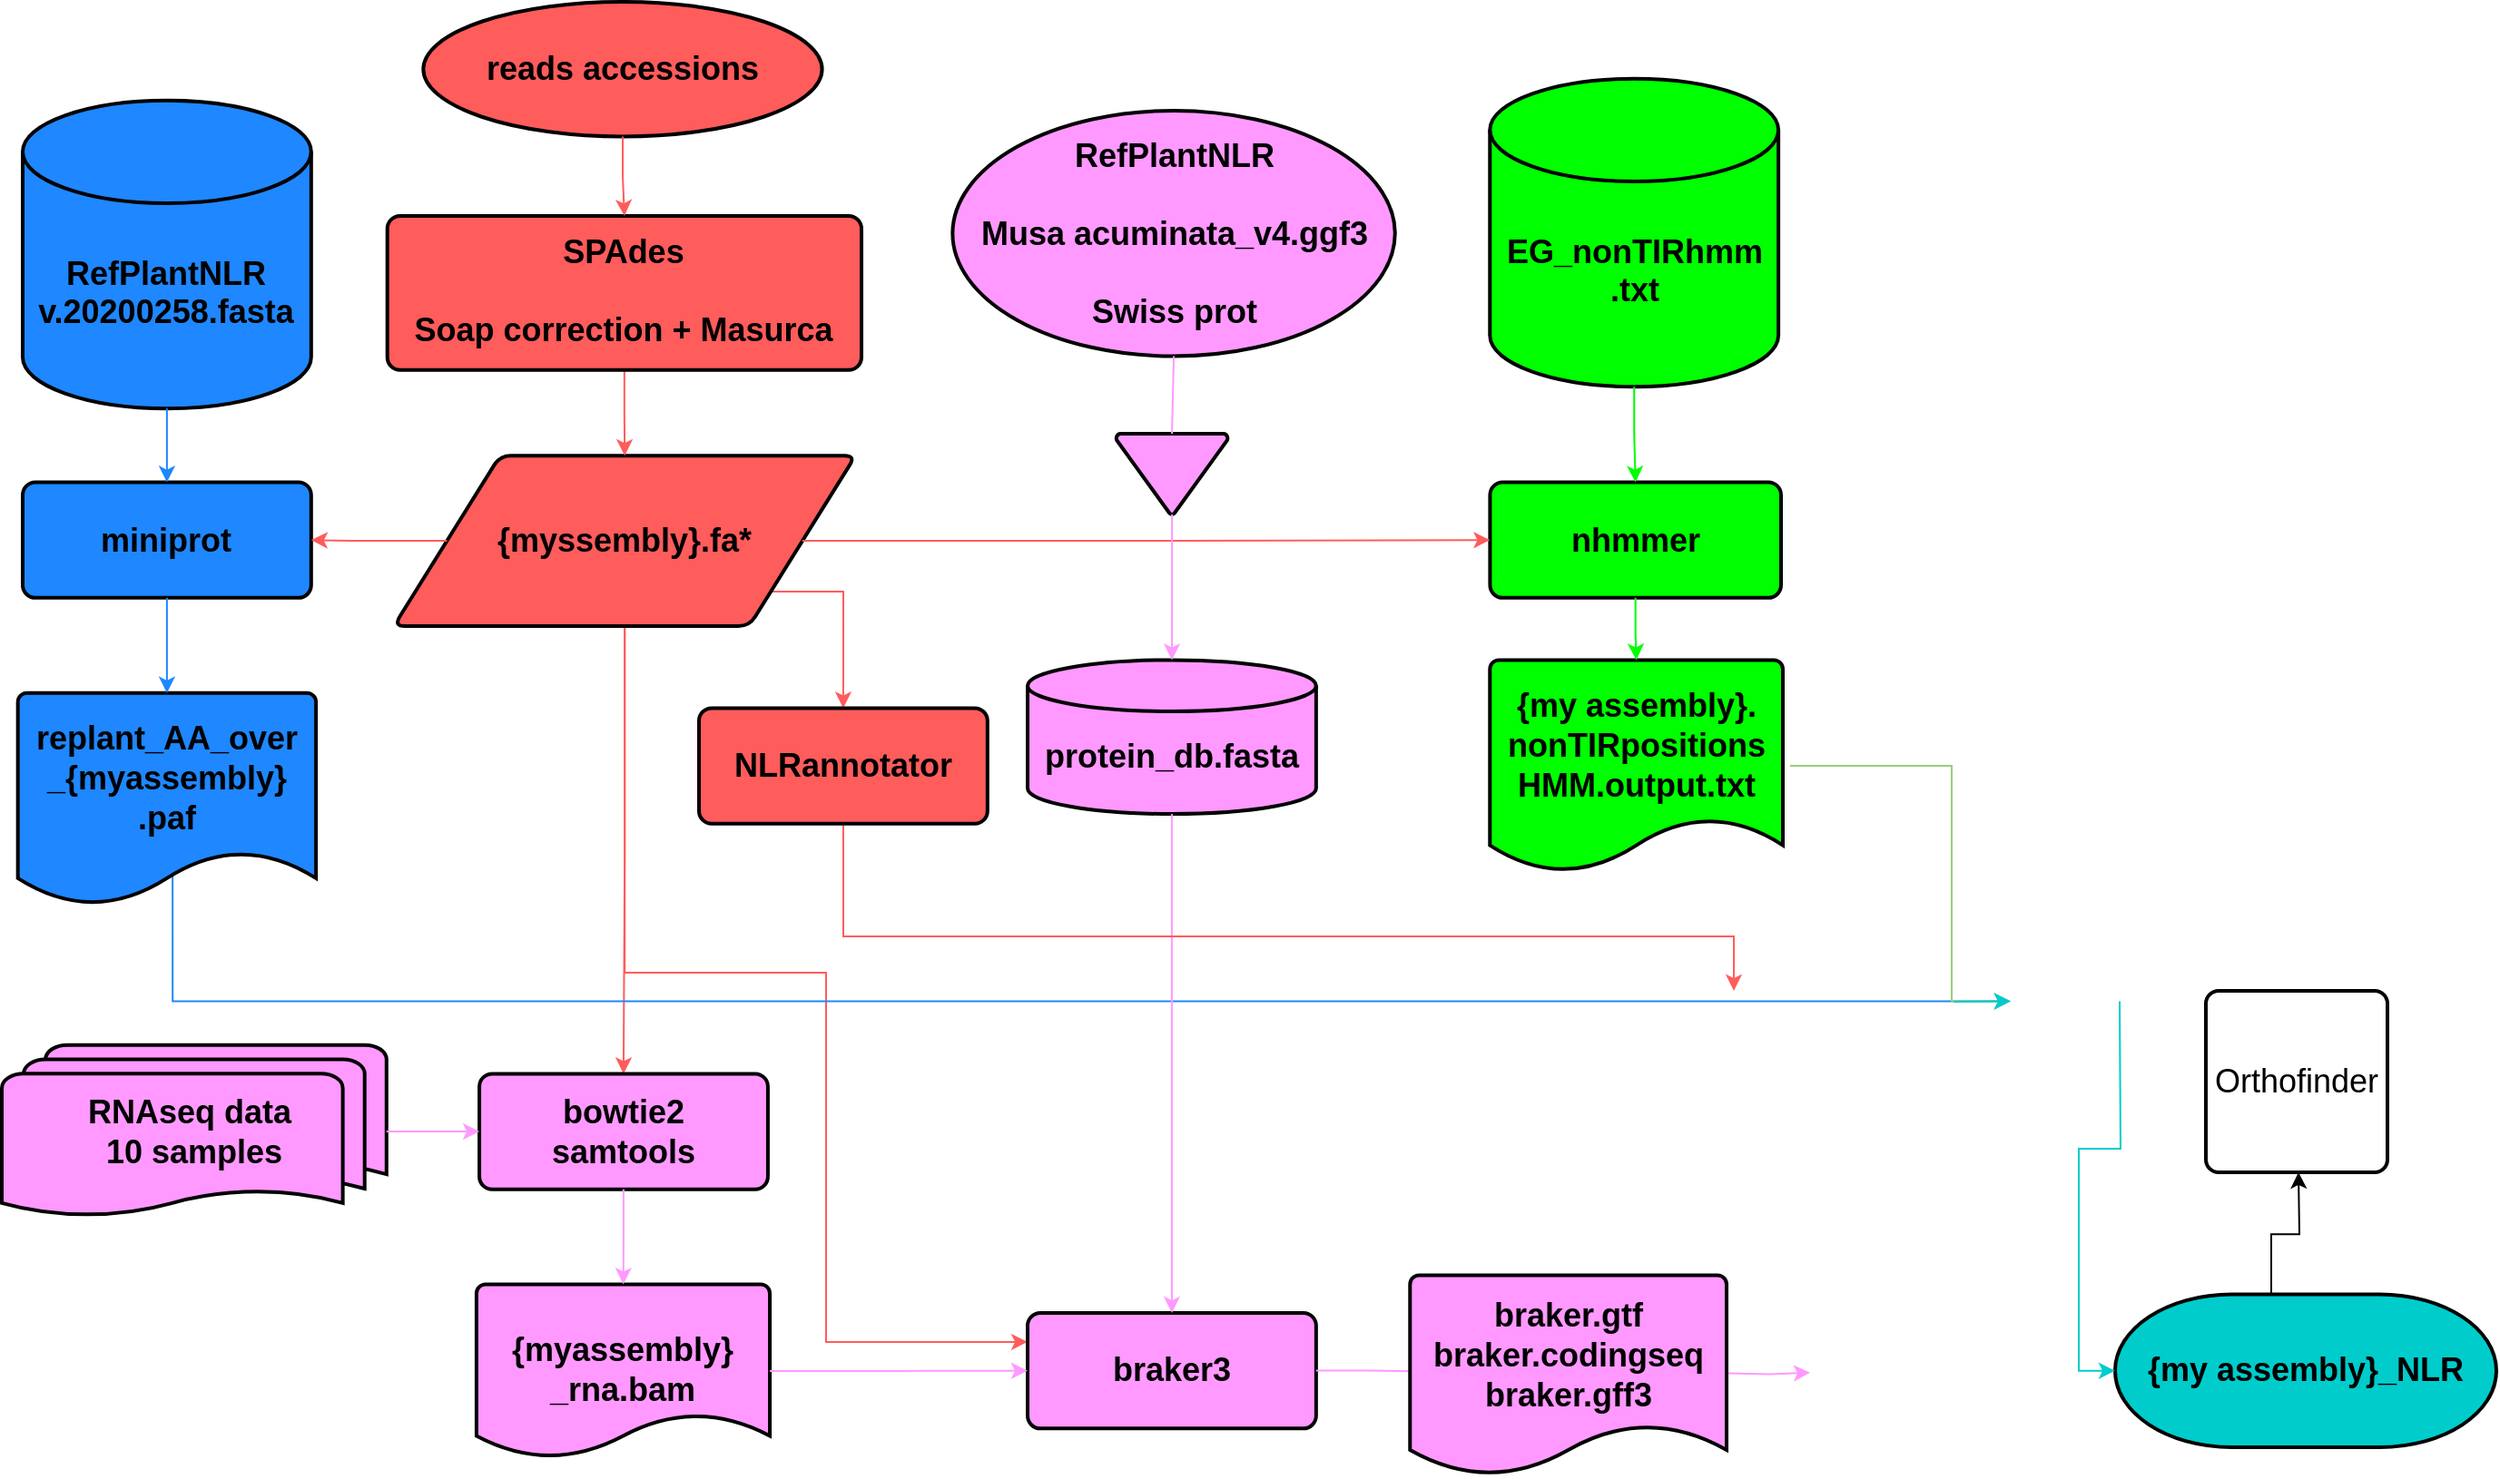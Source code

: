 <mxfile version="22.1.16" type="github" pages="2">
  <diagram id="C5RBs43oDa-KdzZeNtuy" name="Page-1">
    <mxGraphModel dx="1344" dy="740" grid="1" gridSize="10" guides="1" tooltips="1" connect="1" arrows="1" fold="1" page="1" pageScale="1" pageWidth="1600" pageHeight="900" math="0" shadow="0">
      <root>
        <mxCell id="WIyWlLk6GJQsqaUBKTNV-0" />
        <mxCell id="WIyWlLk6GJQsqaUBKTNV-1" parent="WIyWlLk6GJQsqaUBKTNV-0" />
        <mxCell id="pexJckNmtnRlqYXmihyy-0" style="edgeStyle=orthogonalEdgeStyle;rounded=0;orthogonalLoop=1;jettySize=auto;html=1;exitX=1;exitY=1;exitDx=0;exitDy=0;entryX=0.5;entryY=0;entryDx=0;entryDy=0;fillColor=#f8cecc;strokeColor=#FF5C5C;" edge="1" parent="WIyWlLk6GJQsqaUBKTNV-1" source="aH96cFNIvQmzftlEokGr-0" target="6HVOZNu5PFNKldEQLi5U-0">
          <mxGeometry relative="1" as="geometry">
            <Array as="points">
              <mxPoint x="549" y="370" />
              <mxPoint x="590" y="370" />
            </Array>
          </mxGeometry>
        </mxCell>
        <mxCell id="LLJJB7jVsPxieE6pWURm-4" style="edgeStyle=orthogonalEdgeStyle;rounded=0;orthogonalLoop=1;jettySize=auto;html=1;exitX=0.5;exitY=1;exitDx=0;exitDy=0;strokeColor=#FF5C5C;" edge="1" parent="WIyWlLk6GJQsqaUBKTNV-1" source="aH96cFNIvQmzftlEokGr-0" target="aH96cFNIvQmzftlEokGr-30">
          <mxGeometry relative="1" as="geometry" />
        </mxCell>
        <mxCell id="LLJJB7jVsPxieE6pWURm-5" style="edgeStyle=orthogonalEdgeStyle;rounded=0;orthogonalLoop=1;jettySize=auto;html=1;exitX=0.5;exitY=1;exitDx=0;exitDy=0;entryX=0;entryY=0.25;entryDx=0;entryDy=0;strokeColor=#FF5C5C;" edge="1" parent="WIyWlLk6GJQsqaUBKTNV-1" source="aH96cFNIvQmzftlEokGr-0" target="aH96cFNIvQmzftlEokGr-46">
          <mxGeometry relative="1" as="geometry">
            <Array as="points">
              <mxPoint x="469" y="580" />
              <mxPoint x="580" y="580" />
              <mxPoint x="580" y="784" />
            </Array>
          </mxGeometry>
        </mxCell>
        <mxCell id="aH96cFNIvQmzftlEokGr-0" value="&lt;font style=&quot;font-size: 18px;&quot;&gt;&lt;b&gt;{myssembly}.fa*&lt;/b&gt;&lt;/font&gt;" style="shape=parallelogram;html=1;strokeWidth=2;perimeter=parallelogramPerimeter;whiteSpace=wrap;rounded=1;arcSize=12;size=0.23;strokeColor=#000000;fillColor=#FF5C5C;" parent="WIyWlLk6GJQsqaUBKTNV-1" vertex="1">
          <mxGeometry x="341.95" y="295.11" width="254.28" height="93.89" as="geometry" />
        </mxCell>
        <mxCell id="aH96cFNIvQmzftlEokGr-7" value="&lt;font style=&quot;font-size: 18px;&quot;&gt;&lt;b&gt;{my assembly}.&lt;br&gt;nonTIRpositions&lt;br&gt;HMM.output.txt&lt;br&gt;&lt;br&gt;&lt;/b&gt;&lt;/font&gt;" style="strokeWidth=2;html=1;shape=mxgraph.flowchart.document2;whiteSpace=wrap;size=0.25;fillColor=#00FF00;" parent="WIyWlLk6GJQsqaUBKTNV-1" vertex="1">
          <mxGeometry x="945.64" y="407.7" width="161.36" height="116.67" as="geometry" />
        </mxCell>
        <mxCell id="0Vc-DOtmJBYtcWFMjAWh-16" style="edgeStyle=orthogonalEdgeStyle;rounded=0;orthogonalLoop=1;jettySize=auto;html=1;entryX=0.5;entryY=0;entryDx=0;entryDy=0;entryPerimeter=0;strokeColor=#1F87FF;exitX=0.519;exitY=0.85;exitDx=0;exitDy=0;exitPerimeter=0;" parent="WIyWlLk6GJQsqaUBKTNV-1" source="aH96cFNIvQmzftlEokGr-8" edge="1">
          <mxGeometry relative="1" as="geometry">
            <mxPoint x="1232.5" y="595.73" as="targetPoint" />
            <mxPoint x="212.693" y="532.045" as="sourcePoint" />
            <Array as="points">
              <mxPoint x="220" y="596" />
            </Array>
          </mxGeometry>
        </mxCell>
        <mxCell id="aH96cFNIvQmzftlEokGr-8" value="&lt;font style=&quot;font-size: 18px;&quot;&gt;&lt;b&gt;replant_AA_over _{myassembly} .paf&lt;br&gt;&lt;br&gt;&lt;/b&gt;&lt;/font&gt;" style="strokeWidth=2;html=1;shape=mxgraph.flowchart.document2;whiteSpace=wrap;size=0.25;fillColor=#1F87FF;" parent="WIyWlLk6GJQsqaUBKTNV-1" vertex="1">
          <mxGeometry x="134.838" y="425.879" width="164.219" height="116.667" as="geometry" />
        </mxCell>
        <mxCell id="aH96cFNIvQmzftlEokGr-9" value="&lt;font style=&quot;font-size: 18px;&quot;&gt;&lt;b&gt;&lt;br&gt;&lt;br&gt;RefPlantNLR&lt;br&gt;v.20200258.fasta&lt;/b&gt;&lt;/font&gt;" style="strokeWidth=2;html=1;shape=mxgraph.flowchart.database;whiteSpace=wrap;fillColor=#1F87FF;" parent="WIyWlLk6GJQsqaUBKTNV-1" vertex="1">
          <mxGeometry x="137.487" y="99.394" width="158.922" height="169.697" as="geometry" />
        </mxCell>
        <mxCell id="aH96cFNIvQmzftlEokGr-12" value="&lt;font size=&quot;4&quot;&gt;&lt;b&gt;&lt;br&gt;protein_db.fasta&lt;/b&gt;&lt;/font&gt;" style="strokeWidth=2;html=1;shape=mxgraph.flowchart.database;whiteSpace=wrap;fillColor=#FF99FF;" parent="WIyWlLk6GJQsqaUBKTNV-1" vertex="1">
          <mxGeometry x="691.007" y="407.697" width="158.922" height="84.848" as="geometry" />
        </mxCell>
        <mxCell id="aH96cFNIvQmzftlEokGr-13" value="&lt;font style=&quot;font-size: 18px;&quot;&gt;&lt;b&gt;&lt;br&gt;&lt;br&gt;EG_nonTIRhmm .txt&lt;/b&gt;&lt;/font&gt;" style="strokeWidth=2;html=1;shape=mxgraph.flowchart.database;whiteSpace=wrap;fillColor=#00FF00;" parent="WIyWlLk6GJQsqaUBKTNV-1" vertex="1">
          <mxGeometry x="945.639" y="87.394" width="158.922" height="169.697" as="geometry" />
        </mxCell>
        <mxCell id="aH96cFNIvQmzftlEokGr-15" value="&lt;font style=&quot;font-size: 18px;&quot;&gt;&lt;b&gt;miniprot&lt;/b&gt;&lt;/font&gt;" style="rounded=1;whiteSpace=wrap;html=1;absoluteArcSize=1;arcSize=14;strokeWidth=2;fillColor=#1F87FF;" parent="WIyWlLk6GJQsqaUBKTNV-1" vertex="1">
          <mxGeometry x="137.487" y="309.779" width="158.922" height="63.636" as="geometry" />
        </mxCell>
        <mxCell id="aH96cFNIvQmzftlEokGr-22" style="edgeStyle=orthogonalEdgeStyle;rounded=0;orthogonalLoop=1;jettySize=auto;html=1;entryX=1;entryY=0.5;entryDx=0;entryDy=0;strokeColor=#FF5C5C;" parent="WIyWlLk6GJQsqaUBKTNV-1" source="aH96cFNIvQmzftlEokGr-0" target="aH96cFNIvQmzftlEokGr-15" edge="1">
          <mxGeometry relative="1" as="geometry">
            <mxPoint x="258.193" y="342.597" as="targetPoint" />
          </mxGeometry>
        </mxCell>
        <mxCell id="aH96cFNIvQmzftlEokGr-24" style="edgeStyle=orthogonalEdgeStyle;rounded=0;orthogonalLoop=1;jettySize=auto;html=1;exitX=0.5;exitY=1;exitDx=0;exitDy=0;exitPerimeter=0;entryX=0.5;entryY=0;entryDx=0;entryDy=0;fillColor=#1F87FF;strokeColor=#1F87FF;" parent="WIyWlLk6GJQsqaUBKTNV-1" source="aH96cFNIvQmzftlEokGr-9" target="aH96cFNIvQmzftlEokGr-15" edge="1">
          <mxGeometry relative="1" as="geometry" />
        </mxCell>
        <mxCell id="aH96cFNIvQmzftlEokGr-16" value="&lt;font style=&quot;font-size: 18px;&quot;&gt;&lt;b&gt;nhmmer&lt;/b&gt;&lt;/font&gt;" style="rounded=1;whiteSpace=wrap;html=1;absoluteArcSize=1;arcSize=14;strokeWidth=2;fillColor=#00FF00;" parent="WIyWlLk6GJQsqaUBKTNV-1" vertex="1">
          <mxGeometry x="945.7" y="309.78" width="160.3" height="63.64" as="geometry" />
        </mxCell>
        <mxCell id="aH96cFNIvQmzftlEokGr-23" style="edgeStyle=orthogonalEdgeStyle;rounded=0;orthogonalLoop=1;jettySize=auto;html=1;entryX=0;entryY=0.5;entryDx=0;entryDy=0;strokeColor=#FF5C5C;" parent="WIyWlLk6GJQsqaUBKTNV-1" source="aH96cFNIvQmzftlEokGr-0" target="aH96cFNIvQmzftlEokGr-16" edge="1">
          <mxGeometry relative="1" as="geometry" />
        </mxCell>
        <mxCell id="aH96cFNIvQmzftlEokGr-25" style="edgeStyle=orthogonalEdgeStyle;rounded=0;orthogonalLoop=1;jettySize=auto;html=1;exitX=0.5;exitY=1;exitDx=0;exitDy=0;exitPerimeter=0;entryX=0.5;entryY=0;entryDx=0;entryDy=0;fillColor=#00FF00;strokeColor=#00FF00;" parent="WIyWlLk6GJQsqaUBKTNV-1" source="aH96cFNIvQmzftlEokGr-13" target="aH96cFNIvQmzftlEokGr-16" edge="1">
          <mxGeometry relative="1" as="geometry">
            <Array as="points">
              <mxPoint x="1025" y="283" />
            </Array>
          </mxGeometry>
        </mxCell>
        <mxCell id="aH96cFNIvQmzftlEokGr-20" value="&lt;font style=&quot;font-size: 18px;&quot;&gt;&lt;b&gt;RNAseq data&amp;nbsp;&lt;br&gt;10 samples&lt;/b&gt;&lt;br&gt;&lt;/font&gt;" style="strokeWidth=2;html=1;shape=mxgraph.flowchart.multi-document;whiteSpace=wrap;fillColor=#FF99FF;" parent="WIyWlLk6GJQsqaUBKTNV-1" vertex="1">
          <mxGeometry x="126" y="619.818" width="211.896" height="95.455" as="geometry" />
        </mxCell>
        <mxCell id="aH96cFNIvQmzftlEokGr-26" style="edgeStyle=orthogonalEdgeStyle;rounded=0;orthogonalLoop=1;jettySize=auto;html=1;exitX=0.5;exitY=1;exitDx=0;exitDy=0;entryX=0.5;entryY=0;entryDx=0;entryDy=0;entryPerimeter=0;fillColor=#1F87FF;strokeColor=#1F87FF;" parent="WIyWlLk6GJQsqaUBKTNV-1" source="aH96cFNIvQmzftlEokGr-15" target="aH96cFNIvQmzftlEokGr-8" edge="1">
          <mxGeometry relative="1" as="geometry" />
        </mxCell>
        <mxCell id="aH96cFNIvQmzftlEokGr-27" style="edgeStyle=orthogonalEdgeStyle;rounded=0;orthogonalLoop=1;jettySize=auto;html=1;entryX=0.5;entryY=0;entryDx=0;entryDy=0;entryPerimeter=0;fillColor=#00FF00;strokeColor=#00FF00;" parent="WIyWlLk6GJQsqaUBKTNV-1" source="aH96cFNIvQmzftlEokGr-16" target="aH96cFNIvQmzftlEokGr-7" edge="1">
          <mxGeometry relative="1" as="geometry" />
        </mxCell>
        <mxCell id="aH96cFNIvQmzftlEokGr-30" value="&lt;font style=&quot;font-size: 18px;&quot;&gt;&lt;b&gt;bowtie2&lt;br&gt;samtools&lt;/b&gt;&lt;br&gt;&lt;/font&gt;" style="rounded=1;whiteSpace=wrap;html=1;absoluteArcSize=1;arcSize=14;strokeWidth=2;fillColor=#FF99FF;" parent="WIyWlLk6GJQsqaUBKTNV-1" vertex="1">
          <mxGeometry x="389.039" y="635.727" width="158.922" height="63.636" as="geometry" />
        </mxCell>
        <mxCell id="aH96cFNIvQmzftlEokGr-32" style="edgeStyle=orthogonalEdgeStyle;rounded=0;orthogonalLoop=1;jettySize=auto;html=1;entryX=0;entryY=0.5;entryDx=0;entryDy=0;strokeColor=#FF99FF;" parent="WIyWlLk6GJQsqaUBKTNV-1" source="aH96cFNIvQmzftlEokGr-20" target="aH96cFNIvQmzftlEokGr-30" edge="1">
          <mxGeometry relative="1" as="geometry" />
        </mxCell>
        <mxCell id="aH96cFNIvQmzftlEokGr-35" value="&lt;font style=&quot;font-size: 18px;&quot;&gt;&lt;b&gt;{myassembly}&lt;br&gt;_rna.bam&lt;/b&gt;&lt;/font&gt;" style="strokeWidth=2;html=1;shape=mxgraph.flowchart.document2;whiteSpace=wrap;size=0.25;fillColor=#FF99FF;" parent="WIyWlLk6GJQsqaUBKTNV-1" vertex="1">
          <mxGeometry x="387.45" y="751.697" width="161.571" height="95.455" as="geometry" />
        </mxCell>
        <mxCell id="aH96cFNIvQmzftlEokGr-36" style="edgeStyle=orthogonalEdgeStyle;rounded=0;orthogonalLoop=1;jettySize=auto;html=1;strokeColor=#FF99FF;" parent="WIyWlLk6GJQsqaUBKTNV-1" source="aH96cFNIvQmzftlEokGr-30" target="aH96cFNIvQmzftlEokGr-35" edge="1">
          <mxGeometry relative="1" as="geometry" />
        </mxCell>
        <mxCell id="aH96cFNIvQmzftlEokGr-40" value="" style="strokeWidth=2;html=1;shape=mxgraph.flowchart.merge_or_storage;whiteSpace=wrap;fillColor=#FF99FF;" parent="WIyWlLk6GJQsqaUBKTNV-1" vertex="1">
          <mxGeometry x="739.803" y="282.961" width="61.45" height="44.545" as="geometry" />
        </mxCell>
        <mxCell id="aH96cFNIvQmzftlEokGr-41" style="edgeStyle=orthogonalEdgeStyle;rounded=0;orthogonalLoop=1;jettySize=auto;html=1;entryX=0.5;entryY=0;entryDx=0;entryDy=0;entryPerimeter=0;strokeColor=#FF99FF;" parent="WIyWlLk6GJQsqaUBKTNV-1" source="aH96cFNIvQmzftlEokGr-40" target="aH96cFNIvQmzftlEokGr-12" edge="1">
          <mxGeometry relative="1" as="geometry" />
        </mxCell>
        <mxCell id="aH96cFNIvQmzftlEokGr-42" value="&lt;font style=&quot;font-size: 18px;&quot;&gt;&lt;b&gt;RefPlantNLR&lt;br&gt;&lt;br&gt;Musa acuminata_v4.ggf3&lt;br&gt;&lt;br&gt;&amp;nbsp;Swiss prot&amp;nbsp;&lt;/b&gt;&lt;br&gt;&lt;/font&gt;" style="strokeWidth=2;html=1;shape=mxgraph.flowchart.start_1;whiteSpace=wrap;fillColor=#FF99FF;" parent="WIyWlLk6GJQsqaUBKTNV-1" vertex="1">
          <mxGeometry x="649.69" y="105" width="243.68" height="135.27" as="geometry" />
        </mxCell>
        <mxCell id="aH96cFNIvQmzftlEokGr-44" value="" style="endArrow=none;html=1;rounded=0;entryX=0.5;entryY=1;entryDx=0;entryDy=0;entryPerimeter=0;exitX=0.5;exitY=0;exitDx=0;exitDy=0;exitPerimeter=0;strokeColor=#FF99FF;" parent="WIyWlLk6GJQsqaUBKTNV-1" source="aH96cFNIvQmzftlEokGr-40" target="aH96cFNIvQmzftlEokGr-42" edge="1">
          <mxGeometry width="50" height="50" relative="1" as="geometry">
            <mxPoint x="679.353" y="595.576" as="sourcePoint" />
            <mxPoint x="732.327" y="542.545" as="targetPoint" />
          </mxGeometry>
        </mxCell>
        <mxCell id="aH96cFNIvQmzftlEokGr-46" value="&lt;font style=&quot;font-size: 18px;&quot;&gt;&lt;b&gt;braker3&lt;/b&gt;&lt;br&gt;&lt;/font&gt;" style="rounded=1;whiteSpace=wrap;html=1;absoluteArcSize=1;arcSize=14;strokeWidth=2;fillColor=#FF99FF;" parent="WIyWlLk6GJQsqaUBKTNV-1" vertex="1">
          <mxGeometry x="691.007" y="767.545" width="158.922" height="63.636" as="geometry" />
        </mxCell>
        <mxCell id="aH96cFNIvQmzftlEokGr-48" style="edgeStyle=orthogonalEdgeStyle;rounded=0;orthogonalLoop=1;jettySize=auto;html=1;entryX=0.5;entryY=0;entryDx=0;entryDy=0;strokeColor=#FF99FF;" parent="WIyWlLk6GJQsqaUBKTNV-1" source="aH96cFNIvQmzftlEokGr-12" target="aH96cFNIvQmzftlEokGr-46" edge="1">
          <mxGeometry relative="1" as="geometry">
            <mxPoint x="781.528" y="776.788" as="targetPoint" />
          </mxGeometry>
        </mxCell>
        <mxCell id="0Vc-DOtmJBYtcWFMjAWh-18" style="edgeStyle=orthogonalEdgeStyle;rounded=0;orthogonalLoop=1;jettySize=auto;html=1;exitX=0.5;exitY=1;exitDx=0;exitDy=0;strokeColor=#FF5C5C;fillColor=#f8cecc;" parent="WIyWlLk6GJQsqaUBKTNV-1" edge="1" source="6HVOZNu5PFNKldEQLi5U-0">
          <mxGeometry relative="1" as="geometry">
            <mxPoint x="1080" y="590" as="targetPoint" />
            <mxPoint x="971.458" y="715.275" as="sourcePoint" />
            <Array as="points">
              <mxPoint x="590" y="560" />
              <mxPoint x="1080" y="560" />
            </Array>
          </mxGeometry>
        </mxCell>
        <mxCell id="0Vc-DOtmJBYtcWFMjAWh-20" style="edgeStyle=orthogonalEdgeStyle;rounded=0;orthogonalLoop=1;jettySize=auto;html=1;exitX=1;exitY=0.5;exitDx=0;exitDy=0;exitPerimeter=0;entryX=0;entryY=0.5;entryDx=0;entryDy=0;strokeColor=#FF99FF;" parent="WIyWlLk6GJQsqaUBKTNV-1" edge="1">
          <mxGeometry relative="1" as="geometry">
            <mxPoint x="1077" y="800.7" as="sourcePoint" />
            <mxPoint x="1121.997" y="800.364" as="targetPoint" />
          </mxGeometry>
        </mxCell>
        <mxCell id="0Vc-DOtmJBYtcWFMjAWh-2" value="&lt;font style=&quot;font-size: 18px;&quot;&gt;&lt;b&gt;reads&amp;nbsp;&lt;/b&gt;&lt;/font&gt;&lt;font size=&quot;4&quot;&gt;&lt;b&gt;accessions&lt;/b&gt;&lt;/font&gt;" style="strokeWidth=2;html=1;shape=mxgraph.flowchart.start_1;whiteSpace=wrap;fillColor=#FF5C5C;" parent="WIyWlLk6GJQsqaUBKTNV-1" vertex="1">
          <mxGeometry x="358.175" y="45" width="219.62" height="74.242" as="geometry" />
        </mxCell>
        <mxCell id="aH96cFNIvQmzftlEokGr-47" style="edgeStyle=orthogonalEdgeStyle;rounded=0;orthogonalLoop=1;jettySize=auto;html=1;entryX=0;entryY=0.5;entryDx=0;entryDy=0;strokeColor=#FF99FF;" parent="WIyWlLk6GJQsqaUBKTNV-1" source="aH96cFNIvQmzftlEokGr-35" target="aH96cFNIvQmzftlEokGr-46" edge="1">
          <mxGeometry relative="1" as="geometry" />
        </mxCell>
        <mxCell id="0Vc-DOtmJBYtcWFMjAWh-7" style="edgeStyle=orthogonalEdgeStyle;rounded=0;orthogonalLoop=1;jettySize=auto;html=1;exitX=0.5;exitY=1;exitDx=0;exitDy=0;entryX=0.5;entryY=0;entryDx=0;entryDy=0;strokeColor=#FF5C5C;" parent="WIyWlLk6GJQsqaUBKTNV-1" source="0Vc-DOtmJBYtcWFMjAWh-5" target="aH96cFNIvQmzftlEokGr-0" edge="1">
          <mxGeometry relative="1" as="geometry" />
        </mxCell>
        <mxCell id="0Vc-DOtmJBYtcWFMjAWh-5" value="&lt;b style=&quot;border-color: var(--border-color); font-size: 18px;&quot;&gt;SPAdes&lt;br style=&quot;border-color: var(--border-color);&quot;&gt;&lt;br style=&quot;border-color: var(--border-color);&quot;&gt;Soap correction + Masurca&lt;/b&gt;" style="rounded=1;whiteSpace=wrap;html=1;absoluteArcSize=1;arcSize=14;strokeWidth=2;fillColor=#FF5C5C;" parent="WIyWlLk6GJQsqaUBKTNV-1" vertex="1">
          <mxGeometry x="338.339" y="163.03" width="261.162" height="84.848" as="geometry" />
        </mxCell>
        <mxCell id="aH96cFNIvQmzftlEokGr-55" style="edgeStyle=orthogonalEdgeStyle;rounded=0;orthogonalLoop=1;jettySize=auto;html=1;entryX=0;entryY=0.5;entryDx=0;entryDy=0;entryPerimeter=0;strokeColor=#FF99FF;" parent="WIyWlLk6GJQsqaUBKTNV-1" source="aH96cFNIvQmzftlEokGr-46" edge="1">
          <mxGeometry relative="1" as="geometry">
            <mxPoint x="911.64" y="799.7" as="targetPoint" />
          </mxGeometry>
        </mxCell>
        <mxCell id="0Vc-DOtmJBYtcWFMjAWh-6" style="edgeStyle=orthogonalEdgeStyle;rounded=0;orthogonalLoop=1;jettySize=auto;html=1;exitX=0.5;exitY=1;exitDx=0;exitDy=0;exitPerimeter=0;entryX=0.5;entryY=0;entryDx=0;entryDy=0;strokeColor=#FF5C5C;" parent="WIyWlLk6GJQsqaUBKTNV-1" source="0Vc-DOtmJBYtcWFMjAWh-2" target="0Vc-DOtmJBYtcWFMjAWh-5" edge="1">
          <mxGeometry relative="1" as="geometry" />
        </mxCell>
        <mxCell id="0Vc-DOtmJBYtcWFMjAWh-14" style="edgeStyle=orthogonalEdgeStyle;rounded=0;orthogonalLoop=1;jettySize=auto;html=1;entryX=0.5;entryY=0;entryDx=0;entryDy=0;entryPerimeter=0;strokeColor=#97D077;" parent="WIyWlLk6GJQsqaUBKTNV-1" edge="1">
          <mxGeometry relative="1" as="geometry">
            <mxPoint x="1111" y="466" as="sourcePoint" />
            <Array as="points">
              <mxPoint x="1200" y="466" />
              <mxPoint x="1200" y="596" />
            </Array>
            <mxPoint x="1232.5" y="595.73" as="targetPoint" />
          </mxGeometry>
        </mxCell>
        <mxCell id="0Vc-DOtmJBYtcWFMjAWh-17" value="" style="endArrow=classic;html=1;rounded=0;entryX=0.5;entryY=0;entryDx=0;entryDy=0;entryPerimeter=0;strokeColor=#00CCCC;" parent="WIyWlLk6GJQsqaUBKTNV-1" edge="1">
          <mxGeometry width="50" height="50" relative="1" as="geometry">
            <mxPoint x="1201" y="596" as="sourcePoint" />
            <mxPoint x="1232.5" y="595.73" as="targetPoint" />
          </mxGeometry>
        </mxCell>
        <mxCell id="6HVOZNu5PFNKldEQLi5U-2" style="edgeStyle=orthogonalEdgeStyle;rounded=0;orthogonalLoop=1;jettySize=auto;html=1;" parent="WIyWlLk6GJQsqaUBKTNV-1" edge="1">
          <mxGeometry relative="1" as="geometry">
            <mxPoint x="1396" y="757.23" as="sourcePoint" />
            <mxPoint x="1391" y="690" as="targetPoint" />
          </mxGeometry>
        </mxCell>
        <mxCell id="0Vc-DOtmJBYtcWFMjAWh-21" value="&lt;font&gt;&lt;b&gt;&lt;font size=&quot;4&quot;&gt;{my assembly}_NLR&lt;/font&gt;&lt;/b&gt;&lt;/font&gt;" style="strokeWidth=2;html=1;shape=mxgraph.flowchart.terminator;whiteSpace=wrap;fillColor=#00CCCC;" parent="WIyWlLk6GJQsqaUBKTNV-1" vertex="1">
          <mxGeometry x="1290" y="757.23" width="210" height="84.27" as="geometry" />
        </mxCell>
        <mxCell id="0Vc-DOtmJBYtcWFMjAWh-24" value="&lt;b style=&quot;border-color: var(--border-color); caret-color: rgb(0, 0, 0); color: rgb(0, 0, 0); font-family: Helvetica; font-size: 18px; font-style: normal; font-variant-caps: normal; letter-spacing: normal; text-align: center; text-indent: 0px; text-transform: none; word-spacing: 0px; -webkit-text-stroke-width: 0px; text-decoration: none;&quot;&gt;braker.gtf&lt;br style=&quot;border-color: var(--border-color);&quot;&gt;braker.codingseq&lt;br style=&quot;border-color: var(--border-color);&quot;&gt;braker.gff3&lt;br&gt;&lt;br&gt;&lt;/b&gt;" style="strokeWidth=2;html=1;shape=mxgraph.flowchart.document2;whiteSpace=wrap;size=0.25;fillColor=#FF99FF;" parent="WIyWlLk6GJQsqaUBKTNV-1" vertex="1">
          <mxGeometry x="901.64" y="746.7" width="174.36" height="110" as="geometry" />
        </mxCell>
        <mxCell id="0Vc-DOtmJBYtcWFMjAWh-28" style="edgeStyle=orthogonalEdgeStyle;rounded=0;orthogonalLoop=1;jettySize=auto;html=1;exitX=0.5;exitY=1;exitDx=0;exitDy=0;exitPerimeter=0;entryX=0;entryY=0.5;entryDx=0;entryDy=0;entryPerimeter=0;strokeColor=#00CCCC;" parent="WIyWlLk6GJQsqaUBKTNV-1" target="0Vc-DOtmJBYtcWFMjAWh-21" edge="1">
          <mxGeometry relative="1" as="geometry">
            <mxPoint x="1292.5" y="595.73" as="sourcePoint" />
          </mxGeometry>
        </mxCell>
        <mxCell id="6HVOZNu5PFNKldEQLi5U-0" value="&lt;font style=&quot;font-size: 18px;&quot;&gt;&lt;b&gt;NLRannotator&lt;/b&gt;&lt;/font&gt;" style="rounded=1;whiteSpace=wrap;html=1;absoluteArcSize=1;arcSize=14;strokeWidth=2;fillColor=#FF5C5C;" parent="WIyWlLk6GJQsqaUBKTNV-1" vertex="1">
          <mxGeometry x="509.997" y="434.215" width="158.922" height="63.636" as="geometry" />
        </mxCell>
        <mxCell id="6HVOZNu5PFNKldEQLi5U-1" value="&lt;font style=&quot;font-size: 18px;&quot;&gt;Orthofinder&lt;/font&gt;" style="rounded=1;whiteSpace=wrap;html=1;absoluteArcSize=1;arcSize=14;strokeWidth=2;" parent="WIyWlLk6GJQsqaUBKTNV-1" vertex="1">
          <mxGeometry x="1340" y="590" width="100" height="100" as="geometry" />
        </mxCell>
      </root>
    </mxGraphModel>
  </diagram>
  <diagram id="EWcVEJ26HkAHQfDiJaG2" name="Page-2">
    <mxGraphModel dx="1344" dy="740" grid="1" gridSize="10" guides="1" tooltips="1" connect="1" arrows="1" fold="1" page="1" pageScale="1" pageWidth="827" pageHeight="1169" math="0" shadow="0">
      <root>
        <mxCell id="0" />
        <mxCell id="1" parent="0" />
      </root>
    </mxGraphModel>
  </diagram>
</mxfile>
